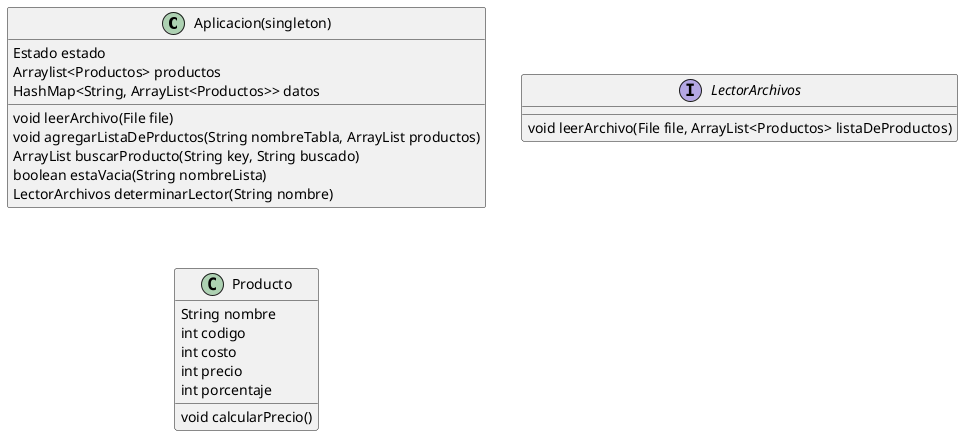 @startuml
'https://plantuml.com/class-diagram

class Aplicacion(singleton){
    Estado estado
    Arraylist<Productos> productos
    HashMap<String, ArrayList<Productos>> datos

    void leerArchivo(File file)
    void agregarListaDePrductos(String nombreTabla, ArrayList productos)
    ArrayList buscarProducto(String key, String buscado)
    boolean estaVacia(String nombreLista)
    LectorArchivos determinarLector(String nombre)
}

interface LectorArchivos {
    void leerArchivo(File file, ArrayList<Productos> listaDeProductos)
}

class Producto{
    String nombre
    int codigo
    int costo
    int precio
    int porcentaje

    void calcularPrecio()
}

@enduml